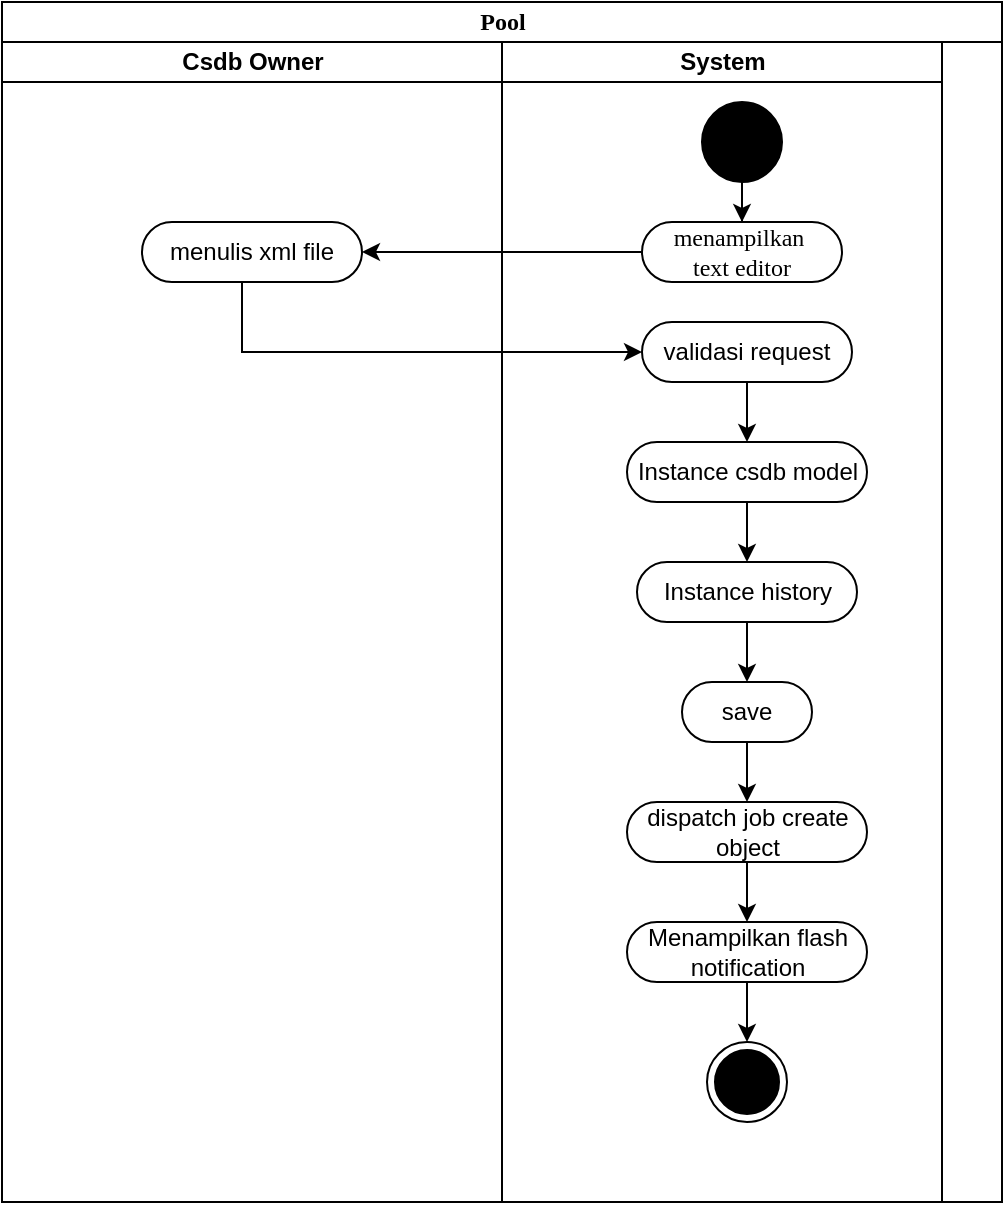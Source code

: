 <mxfile version="24.7.12" pages="2">
  <diagram name="create CSDB object" id="0783ab3e-0a74-02c8-0abd-f7b4e66b4bec">
    <mxGraphModel dx="954" dy="585" grid="1" gridSize="10" guides="1" tooltips="1" connect="1" arrows="1" fold="1" page="1" pageScale="1" pageWidth="850" pageHeight="1100" background="none" math="0" shadow="0">
      <root>
        <mxCell id="0" />
        <mxCell id="1" parent="0" />
        <mxCell id="1c1d494c118603dd-1" value="Pool" style="swimlane;html=1;childLayout=stackLayout;startSize=20;rounded=0;shadow=0;comic=0;labelBackgroundColor=none;strokeWidth=1;fontFamily=Verdana;fontSize=12;align=center;" parent="1" vertex="1">
          <mxGeometry x="70" y="80" width="500" height="600" as="geometry" />
        </mxCell>
        <mxCell id="1c1d494c118603dd-2" value="Csdb Owner" style="swimlane;html=1;startSize=20;" parent="1c1d494c118603dd-1" vertex="1">
          <mxGeometry y="20" width="250" height="580" as="geometry" />
        </mxCell>
        <mxCell id="KF7tXi_cMrJoO99_1_Vw-12" value="menulis xml file" style="rounded=1;whiteSpace=wrap;html=1;arcSize=50;" parent="1c1d494c118603dd-2" vertex="1">
          <mxGeometry x="70" y="90" width="110" height="30" as="geometry" />
        </mxCell>
        <mxCell id="1c1d494c118603dd-3" value="System" style="swimlane;html=1;startSize=20;" parent="1c1d494c118603dd-1" vertex="1">
          <mxGeometry x="250" y="20" width="220" height="580" as="geometry" />
        </mxCell>
        <mxCell id="KF7tXi_cMrJoO99_1_Vw-3" style="edgeStyle=orthogonalEdgeStyle;rounded=0;orthogonalLoop=1;jettySize=auto;html=1;entryX=0.5;entryY=0;entryDx=0;entryDy=0;" parent="1c1d494c118603dd-3" source="60571a20871a0731-4" target="60571a20871a0731-8" edge="1">
          <mxGeometry relative="1" as="geometry" />
        </mxCell>
        <mxCell id="60571a20871a0731-4" value="" style="ellipse;whiteSpace=wrap;html=1;rounded=0;shadow=0;comic=0;labelBackgroundColor=none;strokeWidth=1;fillColor=#000000;fontFamily=Verdana;fontSize=12;align=center;" parent="1c1d494c118603dd-3" vertex="1">
          <mxGeometry x="100" y="30" width="40" height="40" as="geometry" />
        </mxCell>
        <mxCell id="60571a20871a0731-8" value="menampilkan&amp;nbsp;&lt;div&gt;text editor&lt;/div&gt;" style="rounded=1;whiteSpace=wrap;html=1;shadow=0;comic=0;labelBackgroundColor=none;strokeWidth=1;fontFamily=Verdana;fontSize=12;align=center;arcSize=50;" parent="1c1d494c118603dd-3" vertex="1">
          <mxGeometry x="70" y="90" width="100" height="30" as="geometry" />
        </mxCell>
        <mxCell id="KF7tXi_cMrJoO99_1_Vw-19" style="edgeStyle=orthogonalEdgeStyle;rounded=0;orthogonalLoop=1;jettySize=auto;html=1;" parent="1c1d494c118603dd-3" source="KF7tXi_cMrJoO99_1_Vw-14" target="KF7tXi_cMrJoO99_1_Vw-16" edge="1">
          <mxGeometry relative="1" as="geometry" />
        </mxCell>
        <mxCell id="KF7tXi_cMrJoO99_1_Vw-14" value="validasi request" style="rounded=1;whiteSpace=wrap;html=1;arcSize=50;" parent="1c1d494c118603dd-3" vertex="1">
          <mxGeometry x="70" y="140" width="105" height="30" as="geometry" />
        </mxCell>
        <mxCell id="KF7tXi_cMrJoO99_1_Vw-20" style="edgeStyle=orthogonalEdgeStyle;rounded=0;orthogonalLoop=1;jettySize=auto;html=1;" parent="1c1d494c118603dd-3" source="KF7tXi_cMrJoO99_1_Vw-16" target="KF7tXi_cMrJoO99_1_Vw-17" edge="1">
          <mxGeometry relative="1" as="geometry" />
        </mxCell>
        <mxCell id="KF7tXi_cMrJoO99_1_Vw-16" value="Instance csdb model" style="rounded=1;whiteSpace=wrap;html=1;arcSize=50;" parent="1c1d494c118603dd-3" vertex="1">
          <mxGeometry x="62.5" y="200" width="120" height="30" as="geometry" />
        </mxCell>
        <mxCell id="KF7tXi_cMrJoO99_1_Vw-22" style="edgeStyle=orthogonalEdgeStyle;rounded=0;orthogonalLoop=1;jettySize=auto;html=1;" parent="1c1d494c118603dd-3" source="KF7tXi_cMrJoO99_1_Vw-17" target="KF7tXi_cMrJoO99_1_Vw-21" edge="1">
          <mxGeometry relative="1" as="geometry" />
        </mxCell>
        <mxCell id="KF7tXi_cMrJoO99_1_Vw-17" value="Instance history" style="rounded=1;whiteSpace=wrap;html=1;arcSize=50;" parent="1c1d494c118603dd-3" vertex="1">
          <mxGeometry x="67.5" y="260" width="110" height="30" as="geometry" />
        </mxCell>
        <mxCell id="KF7tXi_cMrJoO99_1_Vw-26" style="edgeStyle=orthogonalEdgeStyle;rounded=0;orthogonalLoop=1;jettySize=auto;html=1;entryX=0.5;entryY=0;entryDx=0;entryDy=0;" parent="1c1d494c118603dd-3" source="KF7tXi_cMrJoO99_1_Vw-21" edge="1">
          <mxGeometry relative="1" as="geometry">
            <mxPoint x="122.5" y="380" as="targetPoint" />
          </mxGeometry>
        </mxCell>
        <mxCell id="KF7tXi_cMrJoO99_1_Vw-21" value="save" style="rounded=1;whiteSpace=wrap;html=1;arcSize=50;" parent="1c1d494c118603dd-3" vertex="1">
          <mxGeometry x="90" y="320" width="65" height="30" as="geometry" />
        </mxCell>
        <mxCell id="KF7tXi_cMrJoO99_1_Vw-29" style="edgeStyle=orthogonalEdgeStyle;rounded=0;orthogonalLoop=1;jettySize=auto;html=1;" parent="1c1d494c118603dd-3" source="KF7tXi_cMrJoO99_1_Vw-27" target="KF7tXi_cMrJoO99_1_Vw-28" edge="1">
          <mxGeometry relative="1" as="geometry" />
        </mxCell>
        <mxCell id="KF7tXi_cMrJoO99_1_Vw-27" value="dispatch job create object" style="rounded=1;whiteSpace=wrap;html=1;arcSize=50;" parent="1c1d494c118603dd-3" vertex="1">
          <mxGeometry x="62.5" y="380" width="120" height="30" as="geometry" />
        </mxCell>
        <mxCell id="KF7tXi_cMrJoO99_1_Vw-32" style="edgeStyle=orthogonalEdgeStyle;rounded=0;orthogonalLoop=1;jettySize=auto;html=1;entryX=0.5;entryY=0;entryDx=0;entryDy=0;" parent="1c1d494c118603dd-3" source="KF7tXi_cMrJoO99_1_Vw-28" target="KF7tXi_cMrJoO99_1_Vw-30" edge="1">
          <mxGeometry relative="1" as="geometry" />
        </mxCell>
        <mxCell id="KF7tXi_cMrJoO99_1_Vw-28" value="Menampilkan flash notification" style="rounded=1;whiteSpace=wrap;html=1;arcSize=50;" parent="1c1d494c118603dd-3" vertex="1">
          <mxGeometry x="62.5" y="440" width="120" height="30" as="geometry" />
        </mxCell>
        <mxCell id="KF7tXi_cMrJoO99_1_Vw-30" value="" style="ellipse;html=1;shape=endState;fillColor=strokeColor;" parent="1c1d494c118603dd-3" vertex="1">
          <mxGeometry x="102.5" y="500" width="40" height="40" as="geometry" />
        </mxCell>
        <mxCell id="KF7tXi_cMrJoO99_1_Vw-13" style="edgeStyle=orthogonalEdgeStyle;rounded=0;orthogonalLoop=1;jettySize=auto;html=1;entryX=1;entryY=0.5;entryDx=0;entryDy=0;" parent="1c1d494c118603dd-1" source="60571a20871a0731-8" target="KF7tXi_cMrJoO99_1_Vw-12" edge="1">
          <mxGeometry relative="1" as="geometry" />
        </mxCell>
        <mxCell id="KF7tXi_cMrJoO99_1_Vw-15" style="edgeStyle=orthogonalEdgeStyle;rounded=0;orthogonalLoop=1;jettySize=auto;html=1;entryX=0;entryY=0.5;entryDx=0;entryDy=0;" parent="1c1d494c118603dd-1" source="KF7tXi_cMrJoO99_1_Vw-12" target="KF7tXi_cMrJoO99_1_Vw-14" edge="1">
          <mxGeometry relative="1" as="geometry">
            <Array as="points">
              <mxPoint x="120" y="175" />
            </Array>
          </mxGeometry>
        </mxCell>
      </root>
    </mxGraphModel>
  </diagram>
  <diagram id="2mLU-NvOtpn9og-yZZQ8" name="Page-2">
    <mxGraphModel grid="1" page="1" gridSize="10" guides="1" tooltips="1" connect="1" arrows="1" fold="1" pageScale="1" pageWidth="850" pageHeight="1100" math="0" shadow="0">
      <root>
        <mxCell id="0" />
        <mxCell id="1" parent="0" />
      </root>
    </mxGraphModel>
  </diagram>
</mxfile>
